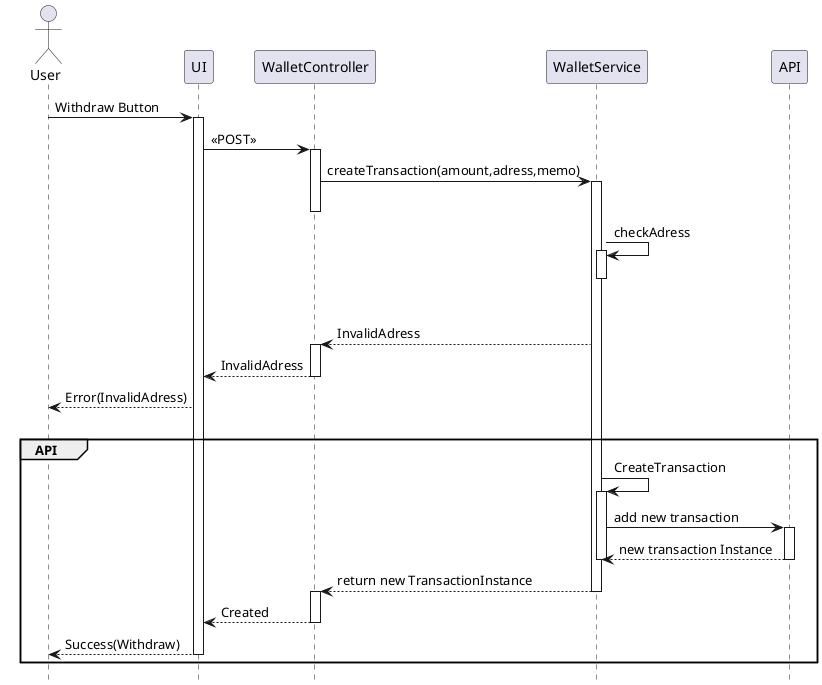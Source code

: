 ```plantuml
@startuml Withdraw

hide footbox


actor User
User -> UI: Withdraw Button
activate UI

UI -> WalletController: << POST >>
activate WalletController

WalletController -> WalletService: createTransaction(amount,adress,memo)
activate WalletService
deactivate WalletController


WalletService -> WalletService: checkAdress
activate WalletService
deactivate WalletService

alt exist == true

WalletService --> WalletController: InvalidAdress
activate WalletController
WalletController --> UI : InvalidAdress
deactivate WalletController
UI --> User: Error(InvalidAdress) 

else exist == false

group API
WalletService -> WalletService: CreateTransaction
activate WalletService
WalletService -> API: add new transaction
activate API
WalletService <-- API: new transaction Instance
deactivate API

deactivate WalletService
WalletService --> WalletController: return new TransactionInstance
deactivate WalletService

activate WalletController
WalletController --> UI : Created
deactivate WalletController

UI --> User: Success(Withdraw)
deactivate UI

end

@enduml
```